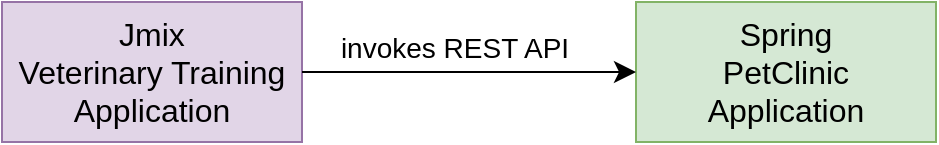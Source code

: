 <mxfile version="21.8.2" type="device" pages="2">
  <diagram name="systems" id="b1bpMVGy-nIDus6g9WSf">
    <mxGraphModel dx="1232" dy="1290" grid="0" gridSize="10" guides="1" tooltips="1" connect="1" arrows="1" fold="1" page="0" pageScale="1" pageWidth="1169" pageHeight="827" math="0" shadow="0">
      <root>
        <mxCell id="0" />
        <mxCell id="1" parent="0" />
        <mxCell id="QXiomR5kL_JKxor2XZVR-1" value="Jmix &lt;br&gt;Veterinary Training&lt;br&gt;Application" style="rounded=0;whiteSpace=wrap;html=1;fontSize=16;fillColor=#e1d5e7;strokeColor=#9673a6;" vertex="1" parent="1">
          <mxGeometry x="-129" y="-8" width="150" height="70" as="geometry" />
        </mxCell>
        <mxCell id="QXiomR5kL_JKxor2XZVR-2" value="Spring &lt;br&gt;PetClinic&lt;br&gt;Application" style="rounded=0;whiteSpace=wrap;html=1;fontSize=16;fillColor=#d5e8d4;strokeColor=#82b366;" vertex="1" parent="1">
          <mxGeometry x="188" y="-8" width="150" height="70" as="geometry" />
        </mxCell>
        <mxCell id="QXiomR5kL_JKxor2XZVR-3" value="" style="endArrow=classic;html=1;rounded=0;fontSize=12;startSize=8;endSize=8;curved=1;" edge="1" parent="1" source="QXiomR5kL_JKxor2XZVR-1" target="QXiomR5kL_JKxor2XZVR-2">
          <mxGeometry width="50" height="50" relative="1" as="geometry">
            <mxPoint x="44" y="193" as="sourcePoint" />
            <mxPoint x="94" y="143" as="targetPoint" />
          </mxGeometry>
        </mxCell>
        <mxCell id="QXiomR5kL_JKxor2XZVR-4" value="invokes REST API" style="edgeLabel;html=1;align=center;verticalAlign=middle;resizable=0;points=[];fontSize=14;" vertex="1" connectable="0" parent="QXiomR5kL_JKxor2XZVR-3">
          <mxGeometry x="0.308" relative="1" as="geometry">
            <mxPoint x="-33" y="-12" as="offset" />
          </mxGeometry>
        </mxCell>
      </root>
    </mxGraphModel>
  </diagram>
  <diagram id="skE71B7F0PoxJsqIq1Eo" name="data-model">
    <mxGraphModel dx="1232" dy="890" grid="0" gridSize="10" guides="1" tooltips="1" connect="1" arrows="1" fold="1" page="0" pageScale="1" pageWidth="1169" pageHeight="827" math="0" shadow="0">
      <root>
        <mxCell id="0" />
        <mxCell id="1" parent="0" />
        <mxCell id="6cWRRQYJNKsD54IITAwV-12" value="Spring PetClinic App" style="rounded=0;whiteSpace=wrap;html=1;fontSize=14;dashed=1;align=center;verticalAlign=bottom;" vertex="1" parent="1">
          <mxGeometry x="204" y="68" width="166" height="221" as="geometry" />
        </mxCell>
        <mxCell id="6cWRRQYJNKsD54IITAwV-11" value="Jmix Veterinary Training App" style="rounded=0;whiteSpace=wrap;html=1;fontSize=14;dashed=1;align=center;verticalAlign=bottom;" vertex="1" parent="1">
          <mxGeometry x="-116" y="68" width="284" height="221" as="geometry" />
        </mxCell>
        <mxCell id="6cWRRQYJNKsD54IITAwV-1" value="Training" style="rounded=1;arcSize=10;whiteSpace=wrap;html=1;align=center;fontSize=16;fillColor=#f5f5f5;strokeColor=#666666;fontColor=#333333;" vertex="1" parent="1">
          <mxGeometry x="-86" y="143" width="100" height="40" as="geometry" />
        </mxCell>
        <mxCell id="6cWRRQYJNKsD54IITAwV-2" value="Vet" style="rounded=1;arcSize=10;whiteSpace=wrap;html=1;align=center;fontSize=16;fillColor=#f5f5f5;strokeColor=#666666;fontColor=#333333;" vertex="1" parent="1">
          <mxGeometry x="237" y="198" width="100" height="40" as="geometry" />
        </mxCell>
        <mxCell id="6cWRRQYJNKsD54IITAwV-3" value="Specialty" style="rounded=1;arcSize=10;whiteSpace=wrap;html=1;align=center;fontSize=16;fillColor=#f5f5f5;strokeColor=#666666;fontColor=#333333;" vertex="1" parent="1">
          <mxGeometry x="237" y="98" width="100" height="40" as="geometry" />
        </mxCell>
        <mxCell id="6cWRRQYJNKsD54IITAwV-4" value="" style="endArrow=ERmany;html=1;rounded=0;fontSize=12;startSize=8;endSize=8;curved=1;endFill=0;" edge="1" parent="1" source="6cWRRQYJNKsD54IITAwV-3" target="6cWRRQYJNKsD54IITAwV-2">
          <mxGeometry width="50" height="50" relative="1" as="geometry">
            <mxPoint x="385" y="338" as="sourcePoint" />
            <mxPoint x="435" y="288" as="targetPoint" />
          </mxGeometry>
        </mxCell>
        <mxCell id="6cWRRQYJNKsD54IITAwV-5" value="Vet" style="rounded=1;arcSize=10;whiteSpace=wrap;html=1;align=center;fontSize=16;fillColor=#dae8fc;strokeColor=#6c8ebf;" vertex="1" parent="1">
          <mxGeometry x="36" y="198" width="100" height="40" as="geometry" />
        </mxCell>
        <mxCell id="6cWRRQYJNKsD54IITAwV-6" value="Specialty" style="rounded=1;arcSize=10;whiteSpace=wrap;html=1;align=center;fontSize=16;fillColor=#dae8fc;strokeColor=#6c8ebf;" vertex="1" parent="1">
          <mxGeometry x="36" y="98" width="100" height="40" as="geometry" />
        </mxCell>
        <mxCell id="6cWRRQYJNKsD54IITAwV-7" value="" style="endArrow=ERmany;html=1;rounded=0;fontSize=12;startSize=8;endSize=8;curved=1;endFill=0;fillColor=#dae8fc;strokeColor=#6c8ebf;" edge="1" parent="1" source="6cWRRQYJNKsD54IITAwV-6" target="6cWRRQYJNKsD54IITAwV-5">
          <mxGeometry width="50" height="50" relative="1" as="geometry">
            <mxPoint x="184" y="338" as="sourcePoint" />
            <mxPoint x="234" y="288" as="targetPoint" />
          </mxGeometry>
        </mxCell>
        <mxCell id="6cWRRQYJNKsD54IITAwV-9" value="" style="endArrow=ERmany;html=1;rounded=0;fontSize=12;startSize=8;endSize=8;curved=1;endFill=0;" edge="1" parent="1" source="6cWRRQYJNKsD54IITAwV-6" target="6cWRRQYJNKsD54IITAwV-1">
          <mxGeometry width="50" height="50" relative="1" as="geometry">
            <mxPoint x="-130" y="-10" as="sourcePoint" />
            <mxPoint x="-37" y="68" as="targetPoint" />
            <Array as="points">
              <mxPoint x="-32" y="109" />
            </Array>
          </mxGeometry>
        </mxCell>
        <mxCell id="6cWRRQYJNKsD54IITAwV-10" value="" style="endArrow=ERmany;html=1;rounded=0;fontSize=12;startSize=8;endSize=8;curved=1;endFill=0;" edge="1" parent="1" source="6cWRRQYJNKsD54IITAwV-5" target="6cWRRQYJNKsD54IITAwV-1">
          <mxGeometry width="50" height="50" relative="1" as="geometry">
            <mxPoint x="49" y="304" as="sourcePoint" />
            <mxPoint x="35" y="312" as="targetPoint" />
            <Array as="points">
              <mxPoint x="-32" y="222" />
            </Array>
          </mxGeometry>
        </mxCell>
        <mxCell id="6cWRRQYJNKsD54IITAwV-14" value="" style="endArrow=none;dashed=1;html=1;dashPattern=1 3;strokeWidth=2;rounded=0;fontSize=12;startSize=8;endSize=8;curved=1;" edge="1" parent="1" source="6cWRRQYJNKsD54IITAwV-5" target="6cWRRQYJNKsD54IITAwV-2">
          <mxGeometry width="50" height="50" relative="1" as="geometry">
            <mxPoint x="-44" y="436" as="sourcePoint" />
            <mxPoint x="6" y="386" as="targetPoint" />
          </mxGeometry>
        </mxCell>
        <mxCell id="6cWRRQYJNKsD54IITAwV-15" value="" style="endArrow=none;dashed=1;html=1;dashPattern=1 3;strokeWidth=2;rounded=0;fontSize=12;startSize=8;endSize=8;curved=1;" edge="1" parent="1" source="6cWRRQYJNKsD54IITAwV-6" target="6cWRRQYJNKsD54IITAwV-3">
          <mxGeometry width="50" height="50" relative="1" as="geometry">
            <mxPoint x="163" y="55" as="sourcePoint" />
            <mxPoint x="213" y="5" as="targetPoint" />
          </mxGeometry>
        </mxCell>
      </root>
    </mxGraphModel>
  </diagram>
</mxfile>
